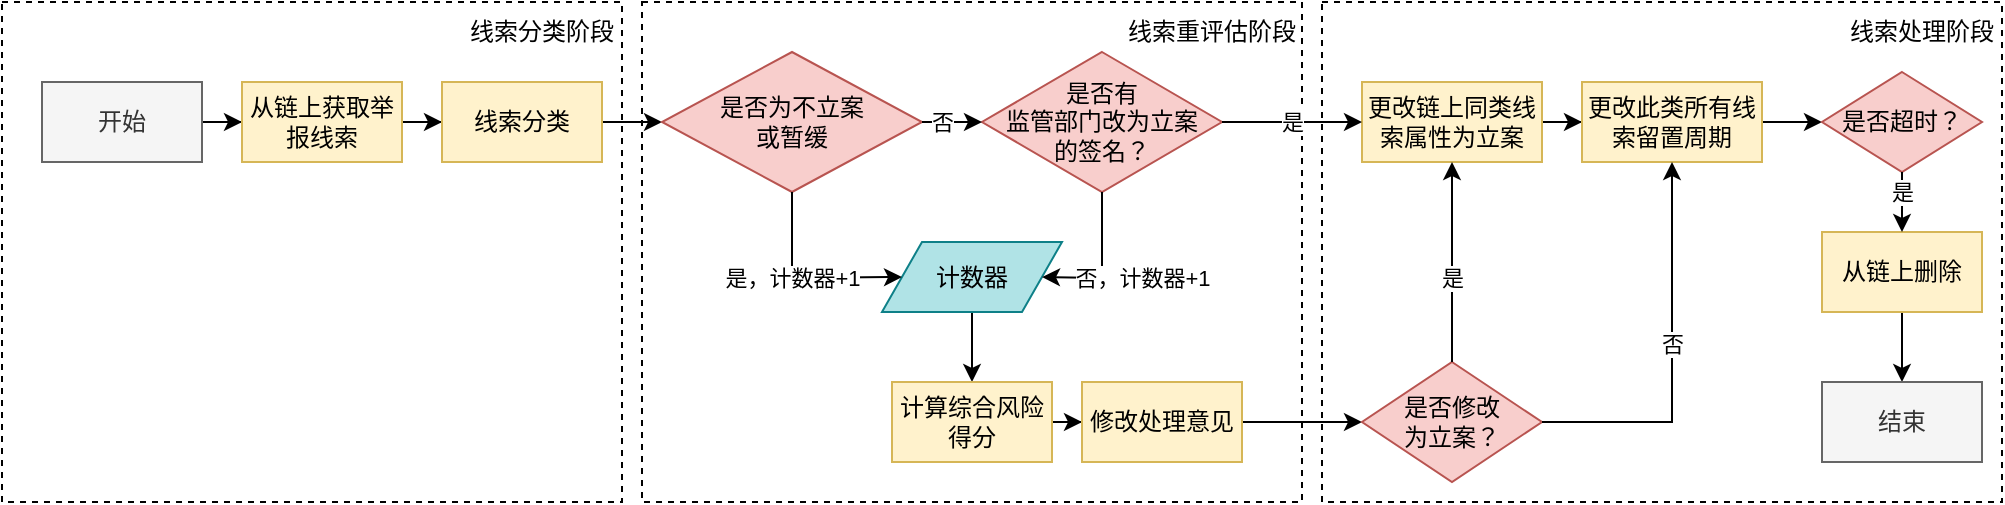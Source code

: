 <mxfile version="17.2.4" type="github">
  <diagram id="cnkoLidhrnsWv_ku6uLB" name="Page-1">
    <mxGraphModel dx="865" dy="409" grid="1" gridSize="10" guides="1" tooltips="1" connect="1" arrows="1" fold="1" page="1" pageScale="1" pageWidth="827" pageHeight="1169" math="0" shadow="0">
      <root>
        <mxCell id="0" />
        <mxCell id="1" parent="0" />
        <mxCell id="TxK8X30xZw5SS5vjl7d5-63" value="" style="rounded=0;whiteSpace=wrap;html=1;dashed=1;" vertex="1" parent="1">
          <mxGeometry x="690" y="60" width="340" height="250" as="geometry" />
        </mxCell>
        <mxCell id="TxK8X30xZw5SS5vjl7d5-62" value="" style="rounded=0;whiteSpace=wrap;html=1;dashed=1;" vertex="1" parent="1">
          <mxGeometry x="350" y="60" width="330" height="250" as="geometry" />
        </mxCell>
        <mxCell id="TxK8X30xZw5SS5vjl7d5-61" value="" style="rounded=0;whiteSpace=wrap;html=1;dashed=1;" vertex="1" parent="1">
          <mxGeometry x="30" y="60" width="310" height="250" as="geometry" />
        </mxCell>
        <mxCell id="TxK8X30xZw5SS5vjl7d5-7" value="" style="edgeStyle=orthogonalEdgeStyle;rounded=0;orthogonalLoop=1;jettySize=auto;html=1;" edge="1" parent="1" source="TxK8X30xZw5SS5vjl7d5-1" target="TxK8X30xZw5SS5vjl7d5-2">
          <mxGeometry relative="1" as="geometry" />
        </mxCell>
        <mxCell id="TxK8X30xZw5SS5vjl7d5-1" value="开始" style="rounded=0;whiteSpace=wrap;html=1;fillColor=#f5f5f5;fontColor=#333333;strokeColor=#666666;" vertex="1" parent="1">
          <mxGeometry x="50" y="100" width="80" height="40" as="geometry" />
        </mxCell>
        <mxCell id="TxK8X30xZw5SS5vjl7d5-8" value="" style="edgeStyle=orthogonalEdgeStyle;rounded=0;orthogonalLoop=1;jettySize=auto;html=1;" edge="1" parent="1" source="TxK8X30xZw5SS5vjl7d5-2" target="TxK8X30xZw5SS5vjl7d5-3">
          <mxGeometry relative="1" as="geometry" />
        </mxCell>
        <mxCell id="TxK8X30xZw5SS5vjl7d5-2" value="从链上获取举报线索" style="rounded=0;whiteSpace=wrap;html=1;fillColor=#fff2cc;strokeColor=#d6b656;" vertex="1" parent="1">
          <mxGeometry x="150" y="100" width="80" height="40" as="geometry" />
        </mxCell>
        <mxCell id="TxK8X30xZw5SS5vjl7d5-9" value="" style="edgeStyle=orthogonalEdgeStyle;rounded=0;orthogonalLoop=1;jettySize=auto;html=1;" edge="1" parent="1" source="TxK8X30xZw5SS5vjl7d5-3" target="TxK8X30xZw5SS5vjl7d5-4">
          <mxGeometry relative="1" as="geometry" />
        </mxCell>
        <mxCell id="TxK8X30xZw5SS5vjl7d5-3" value="线索分类" style="rounded=0;whiteSpace=wrap;html=1;fillColor=#fff2cc;strokeColor=#d6b656;" vertex="1" parent="1">
          <mxGeometry x="250" y="100" width="80" height="40" as="geometry" />
        </mxCell>
        <mxCell id="TxK8X30xZw5SS5vjl7d5-4" value="是否为不立案&lt;br&gt;或暂缓" style="rhombus;whiteSpace=wrap;html=1;fillColor=#f8cecc;strokeColor=#b85450;" vertex="1" parent="1">
          <mxGeometry x="360" y="85" width="130" height="70" as="geometry" />
        </mxCell>
        <mxCell id="TxK8X30xZw5SS5vjl7d5-5" value="是否有&lt;br&gt;监管部门改为立案&lt;br&gt;的签名？" style="rhombus;whiteSpace=wrap;html=1;fillColor=#f8cecc;strokeColor=#b85450;" vertex="1" parent="1">
          <mxGeometry x="520" y="85" width="120" height="70" as="geometry" />
        </mxCell>
        <mxCell id="TxK8X30xZw5SS5vjl7d5-23" value="" style="edgeStyle=orthogonalEdgeStyle;rounded=0;orthogonalLoop=1;jettySize=auto;html=1;startArrow=none;startFill=0;endArrow=classic;endFill=1;" edge="1" parent="1" source="TxK8X30xZw5SS5vjl7d5-6" target="TxK8X30xZw5SS5vjl7d5-21">
          <mxGeometry relative="1" as="geometry" />
        </mxCell>
        <mxCell id="TxK8X30xZw5SS5vjl7d5-6" value="计数器" style="shape=parallelogram;perimeter=parallelogramPerimeter;whiteSpace=wrap;html=1;fixedSize=1;fillColor=#b0e3e6;strokeColor=#0e8088;" vertex="1" parent="1">
          <mxGeometry x="470" y="180" width="90" height="35" as="geometry" />
        </mxCell>
        <mxCell id="TxK8X30xZw5SS5vjl7d5-24" value="" style="edgeStyle=orthogonalEdgeStyle;rounded=0;orthogonalLoop=1;jettySize=auto;html=1;startArrow=none;startFill=0;endArrow=classic;endFill=1;" edge="1" parent="1" source="TxK8X30xZw5SS5vjl7d5-21" target="TxK8X30xZw5SS5vjl7d5-22">
          <mxGeometry relative="1" as="geometry" />
        </mxCell>
        <mxCell id="TxK8X30xZw5SS5vjl7d5-21" value="计算综合风险得分" style="rounded=0;whiteSpace=wrap;html=1;fillColor=#fff2cc;strokeColor=#d6b656;" vertex="1" parent="1">
          <mxGeometry x="475" y="250" width="80" height="40" as="geometry" />
        </mxCell>
        <mxCell id="TxK8X30xZw5SS5vjl7d5-39" value="" style="edgeStyle=orthogonalEdgeStyle;rounded=0;orthogonalLoop=1;jettySize=auto;html=1;startArrow=none;startFill=0;endArrow=classic;endFill=1;" edge="1" parent="1" source="TxK8X30xZw5SS5vjl7d5-22" target="TxK8X30xZw5SS5vjl7d5-38">
          <mxGeometry relative="1" as="geometry" />
        </mxCell>
        <mxCell id="TxK8X30xZw5SS5vjl7d5-22" value="修改处理意见" style="rounded=0;whiteSpace=wrap;html=1;fillColor=#fff2cc;strokeColor=#d6b656;" vertex="1" parent="1">
          <mxGeometry x="570" y="250" width="80" height="40" as="geometry" />
        </mxCell>
        <mxCell id="TxK8X30xZw5SS5vjl7d5-30" value="" style="endArrow=classic;html=1;rounded=0;" edge="1" parent="1" source="TxK8X30xZw5SS5vjl7d5-4">
          <mxGeometry relative="1" as="geometry">
            <mxPoint x="490" y="120" as="sourcePoint" />
            <mxPoint x="520" y="120" as="targetPoint" />
          </mxGeometry>
        </mxCell>
        <mxCell id="TxK8X30xZw5SS5vjl7d5-31" value="否" style="edgeLabel;resizable=0;html=1;align=center;verticalAlign=middle;" connectable="0" vertex="1" parent="TxK8X30xZw5SS5vjl7d5-30">
          <mxGeometry relative="1" as="geometry">
            <mxPoint x="-5" as="offset" />
          </mxGeometry>
        </mxCell>
        <mxCell id="TxK8X30xZw5SS5vjl7d5-32" value="" style="endArrow=classic;html=1;rounded=0;exitX=0.5;exitY=1;exitDx=0;exitDy=0;entryX=0;entryY=0.5;entryDx=0;entryDy=0;" edge="1" parent="1" source="TxK8X30xZw5SS5vjl7d5-4" target="TxK8X30xZw5SS5vjl7d5-6">
          <mxGeometry relative="1" as="geometry">
            <mxPoint x="320" y="210" as="sourcePoint" />
            <mxPoint x="420" y="210" as="targetPoint" />
            <Array as="points">
              <mxPoint x="425" y="198" />
            </Array>
          </mxGeometry>
        </mxCell>
        <mxCell id="TxK8X30xZw5SS5vjl7d5-33" value="是，计数器+1" style="edgeLabel;resizable=0;html=1;align=center;verticalAlign=middle;" connectable="0" vertex="1" parent="TxK8X30xZw5SS5vjl7d5-32">
          <mxGeometry relative="1" as="geometry">
            <mxPoint x="-6" as="offset" />
          </mxGeometry>
        </mxCell>
        <mxCell id="TxK8X30xZw5SS5vjl7d5-35" value="" style="endArrow=classic;html=1;rounded=0;exitX=0.5;exitY=1;exitDx=0;exitDy=0;entryX=1;entryY=0.5;entryDx=0;entryDy=0;" edge="1" parent="1" source="TxK8X30xZw5SS5vjl7d5-5" target="TxK8X30xZw5SS5vjl7d5-6">
          <mxGeometry relative="1" as="geometry">
            <mxPoint x="640" y="150" as="sourcePoint" />
            <mxPoint x="740" y="150" as="targetPoint" />
            <Array as="points">
              <mxPoint x="580" y="198" />
            </Array>
          </mxGeometry>
        </mxCell>
        <mxCell id="TxK8X30xZw5SS5vjl7d5-36" value="否，计数器+1" style="edgeLabel;resizable=0;html=1;align=center;verticalAlign=middle;" connectable="0" vertex="1" parent="TxK8X30xZw5SS5vjl7d5-35">
          <mxGeometry relative="1" as="geometry">
            <mxPoint x="20" y="6" as="offset" />
          </mxGeometry>
        </mxCell>
        <mxCell id="TxK8X30xZw5SS5vjl7d5-49" value="" style="edgeStyle=orthogonalEdgeStyle;rounded=0;orthogonalLoop=1;jettySize=auto;html=1;startArrow=none;startFill=0;endArrow=classic;endFill=1;" edge="1" parent="1" source="TxK8X30xZw5SS5vjl7d5-37" target="TxK8X30xZw5SS5vjl7d5-46">
          <mxGeometry relative="1" as="geometry" />
        </mxCell>
        <mxCell id="TxK8X30xZw5SS5vjl7d5-37" value="更改链上同类线索属性为立案" style="rounded=0;whiteSpace=wrap;html=1;fillColor=#fff2cc;strokeColor=#d6b656;" vertex="1" parent="1">
          <mxGeometry x="710" y="100" width="90" height="40" as="geometry" />
        </mxCell>
        <mxCell id="TxK8X30xZw5SS5vjl7d5-38" value="是否修改&lt;br&gt;为立案？" style="rhombus;whiteSpace=wrap;html=1;fillColor=#f8cecc;strokeColor=#b85450;" vertex="1" parent="1">
          <mxGeometry x="710" y="240" width="90" height="60" as="geometry" />
        </mxCell>
        <mxCell id="TxK8X30xZw5SS5vjl7d5-42" value="" style="endArrow=classic;html=1;rounded=0;exitX=1;exitY=0.5;exitDx=0;exitDy=0;entryX=0;entryY=0.5;entryDx=0;entryDy=0;" edge="1" parent="1" source="TxK8X30xZw5SS5vjl7d5-5" target="TxK8X30xZw5SS5vjl7d5-37">
          <mxGeometry relative="1" as="geometry">
            <mxPoint x="640" y="150" as="sourcePoint" />
            <mxPoint x="740" y="150" as="targetPoint" />
          </mxGeometry>
        </mxCell>
        <mxCell id="TxK8X30xZw5SS5vjl7d5-43" value="是" style="edgeLabel;resizable=0;html=1;align=center;verticalAlign=middle;" connectable="0" vertex="1" parent="TxK8X30xZw5SS5vjl7d5-42">
          <mxGeometry relative="1" as="geometry">
            <mxPoint as="offset" />
          </mxGeometry>
        </mxCell>
        <mxCell id="TxK8X30xZw5SS5vjl7d5-44" value="" style="endArrow=classic;html=1;rounded=0;exitX=0.5;exitY=0;exitDx=0;exitDy=0;entryX=0.5;entryY=1;entryDx=0;entryDy=0;" edge="1" parent="1" source="TxK8X30xZw5SS5vjl7d5-38" target="TxK8X30xZw5SS5vjl7d5-37">
          <mxGeometry relative="1" as="geometry">
            <mxPoint x="740" y="230" as="sourcePoint" />
            <mxPoint x="820" y="240" as="targetPoint" />
          </mxGeometry>
        </mxCell>
        <mxCell id="TxK8X30xZw5SS5vjl7d5-45" value="是" style="edgeLabel;resizable=0;html=1;align=center;verticalAlign=middle;" connectable="0" vertex="1" parent="TxK8X30xZw5SS5vjl7d5-44">
          <mxGeometry relative="1" as="geometry">
            <mxPoint y="8" as="offset" />
          </mxGeometry>
        </mxCell>
        <mxCell id="TxK8X30xZw5SS5vjl7d5-54" value="" style="edgeStyle=orthogonalEdgeStyle;rounded=0;orthogonalLoop=1;jettySize=auto;html=1;startArrow=none;startFill=0;endArrow=classic;endFill=1;" edge="1" parent="1" source="TxK8X30xZw5SS5vjl7d5-46" target="TxK8X30xZw5SS5vjl7d5-53">
          <mxGeometry relative="1" as="geometry" />
        </mxCell>
        <mxCell id="TxK8X30xZw5SS5vjl7d5-46" value="更改此类所有线索留置周期" style="rounded=0;whiteSpace=wrap;html=1;fillColor=#fff2cc;strokeColor=#d6b656;" vertex="1" parent="1">
          <mxGeometry x="820" y="100" width="90" height="40" as="geometry" />
        </mxCell>
        <mxCell id="TxK8X30xZw5SS5vjl7d5-50" value="" style="endArrow=classic;html=1;rounded=0;exitX=1;exitY=0.5;exitDx=0;exitDy=0;entryX=0.5;entryY=1;entryDx=0;entryDy=0;" edge="1" parent="1" source="TxK8X30xZw5SS5vjl7d5-38" target="TxK8X30xZw5SS5vjl7d5-46">
          <mxGeometry relative="1" as="geometry">
            <mxPoint x="780" y="280" as="sourcePoint" />
            <mxPoint x="880" y="280" as="targetPoint" />
            <Array as="points">
              <mxPoint x="865" y="270" />
            </Array>
          </mxGeometry>
        </mxCell>
        <mxCell id="TxK8X30xZw5SS5vjl7d5-51" value="否" style="edgeLabel;resizable=0;html=1;align=center;verticalAlign=middle;" connectable="0" vertex="1" parent="TxK8X30xZw5SS5vjl7d5-50">
          <mxGeometry relative="1" as="geometry">
            <mxPoint y="-7" as="offset" />
          </mxGeometry>
        </mxCell>
        <mxCell id="TxK8X30xZw5SS5vjl7d5-53" value="是否超时？" style="rhombus;whiteSpace=wrap;html=1;fillColor=#f8cecc;strokeColor=#b85450;" vertex="1" parent="1">
          <mxGeometry x="940" y="95" width="80" height="50" as="geometry" />
        </mxCell>
        <mxCell id="TxK8X30xZw5SS5vjl7d5-58" value="" style="edgeStyle=orthogonalEdgeStyle;rounded=0;orthogonalLoop=1;jettySize=auto;html=1;startArrow=none;startFill=0;endArrow=classic;endFill=1;" edge="1" parent="1" source="TxK8X30xZw5SS5vjl7d5-55" target="TxK8X30xZw5SS5vjl7d5-57">
          <mxGeometry relative="1" as="geometry" />
        </mxCell>
        <mxCell id="TxK8X30xZw5SS5vjl7d5-55" value="从链上删除" style="rounded=0;whiteSpace=wrap;html=1;fillColor=#fff2cc;strokeColor=#d6b656;" vertex="1" parent="1">
          <mxGeometry x="940" y="175" width="80" height="40" as="geometry" />
        </mxCell>
        <mxCell id="TxK8X30xZw5SS5vjl7d5-57" value="结束" style="rounded=0;whiteSpace=wrap;html=1;fillColor=#f5f5f5;fontColor=#333333;strokeColor=#666666;" vertex="1" parent="1">
          <mxGeometry x="940" y="250" width="80" height="40" as="geometry" />
        </mxCell>
        <mxCell id="TxK8X30xZw5SS5vjl7d5-59" value="" style="endArrow=classic;html=1;rounded=0;exitX=0.5;exitY=1;exitDx=0;exitDy=0;entryX=0.5;entryY=0;entryDx=0;entryDy=0;" edge="1" parent="1" source="TxK8X30xZw5SS5vjl7d5-53" target="TxK8X30xZw5SS5vjl7d5-55">
          <mxGeometry relative="1" as="geometry">
            <mxPoint x="980" y="150" as="sourcePoint" />
            <mxPoint x="1080" y="150" as="targetPoint" />
          </mxGeometry>
        </mxCell>
        <mxCell id="TxK8X30xZw5SS5vjl7d5-60" value="是" style="edgeLabel;resizable=0;html=1;align=center;verticalAlign=middle;" connectable="0" vertex="1" parent="TxK8X30xZw5SS5vjl7d5-59">
          <mxGeometry relative="1" as="geometry">
            <mxPoint y="-5" as="offset" />
          </mxGeometry>
        </mxCell>
        <mxCell id="TxK8X30xZw5SS5vjl7d5-64" value="线索分类阶段" style="text;html=1;strokeColor=none;fillColor=none;align=center;verticalAlign=middle;whiteSpace=wrap;rounded=0;" vertex="1" parent="1">
          <mxGeometry x="260" y="60" width="80" height="30" as="geometry" />
        </mxCell>
        <mxCell id="TxK8X30xZw5SS5vjl7d5-65" value="线索重评估阶段" style="text;html=1;strokeColor=none;fillColor=none;align=center;verticalAlign=middle;whiteSpace=wrap;rounded=0;" vertex="1" parent="1">
          <mxGeometry x="590" y="60" width="90" height="30" as="geometry" />
        </mxCell>
        <mxCell id="TxK8X30xZw5SS5vjl7d5-66" value="线索处理阶段" style="text;html=1;strokeColor=none;fillColor=none;align=center;verticalAlign=middle;whiteSpace=wrap;rounded=0;" vertex="1" parent="1">
          <mxGeometry x="950" y="60" width="80" height="30" as="geometry" />
        </mxCell>
        <mxCell id="TxK8X30xZw5SS5vjl7d5-67" style="edgeStyle=orthogonalEdgeStyle;rounded=0;orthogonalLoop=1;jettySize=auto;html=1;exitX=0.5;exitY=1;exitDx=0;exitDy=0;startArrow=none;startFill=0;endArrow=classic;endFill=1;" edge="1" parent="1" source="TxK8X30xZw5SS5vjl7d5-37" target="TxK8X30xZw5SS5vjl7d5-37">
          <mxGeometry relative="1" as="geometry" />
        </mxCell>
      </root>
    </mxGraphModel>
  </diagram>
</mxfile>
